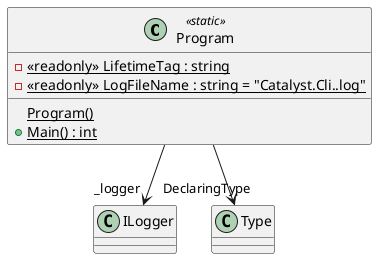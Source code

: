 @startuml
class Program <<static>> {
    - {static} <<readonly>> LifetimeTag : string
    - {static} <<readonly>> LogFileName : string = "Catalyst.Cli..log"
    {static} Program()
    + {static} Main() : int
}
Program --> "_logger" ILogger
Program --> "DeclaringType" Type
@enduml
